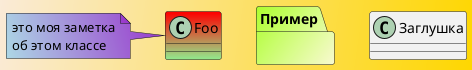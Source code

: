 
@startuml

skinparam backgroundcolor AntiqueWhite/Gold
skinparam class BackgroundColor Wheat | CornflowerBlue
class Foo #red-lightgreen
note left of Foo #lightblue\9932CC
это моя заметка
об этом классе
end note
package Пpимеp #GreenYellow/LightGoldenRodYellow {
}
class Заглушка
@enduml